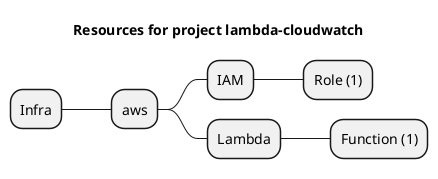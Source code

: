 @startmindmap
title Resources for project lambda-cloudwatch
skinparam monochrome true
+ Infra
++ aws
+++ IAM
++++ Role (1)
+++ Lambda
++++ Function (1)
@endmindmap